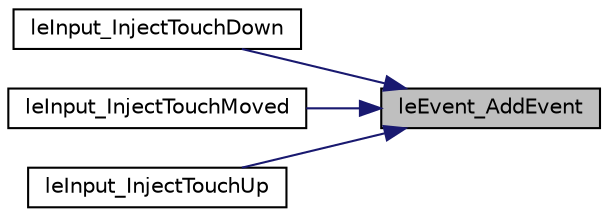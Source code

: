 digraph "leEvent_AddEvent"
{
 // LATEX_PDF_SIZE
  edge [fontname="Helvetica",fontsize="10",labelfontname="Helvetica",labelfontsize="10"];
  node [fontname="Helvetica",fontsize="10",shape=record];
  rankdir="RL";
  Node1 [label="leEvent_AddEvent",height=0.2,width=0.4,color="black", fillcolor="grey75", style="filled", fontcolor="black",tooltip=" "];
  Node1 -> Node2 [dir="back",color="midnightblue",fontsize="10",style="solid",fontname="Helvetica"];
  Node2 [label="leInput_InjectTouchDown",height=0.2,width=0.4,color="black", fillcolor="white", style="filled",URL="$legato__input_8h.html#a2b1ee71be7424ab04699bdf4bf9c6a86",tooltip=" "];
  Node1 -> Node3 [dir="back",color="midnightblue",fontsize="10",style="solid",fontname="Helvetica"];
  Node3 [label="leInput_InjectTouchMoved",height=0.2,width=0.4,color="black", fillcolor="white", style="filled",URL="$legato__input_8h.html#ac5692c4065d22b46b94895c7191db253",tooltip=" "];
  Node1 -> Node4 [dir="back",color="midnightblue",fontsize="10",style="solid",fontname="Helvetica"];
  Node4 [label="leInput_InjectTouchUp",height=0.2,width=0.4,color="black", fillcolor="white", style="filled",URL="$legato__input_8h.html#a952c85e0ebb91354e2e2483d615b2ebb",tooltip=" "];
}
